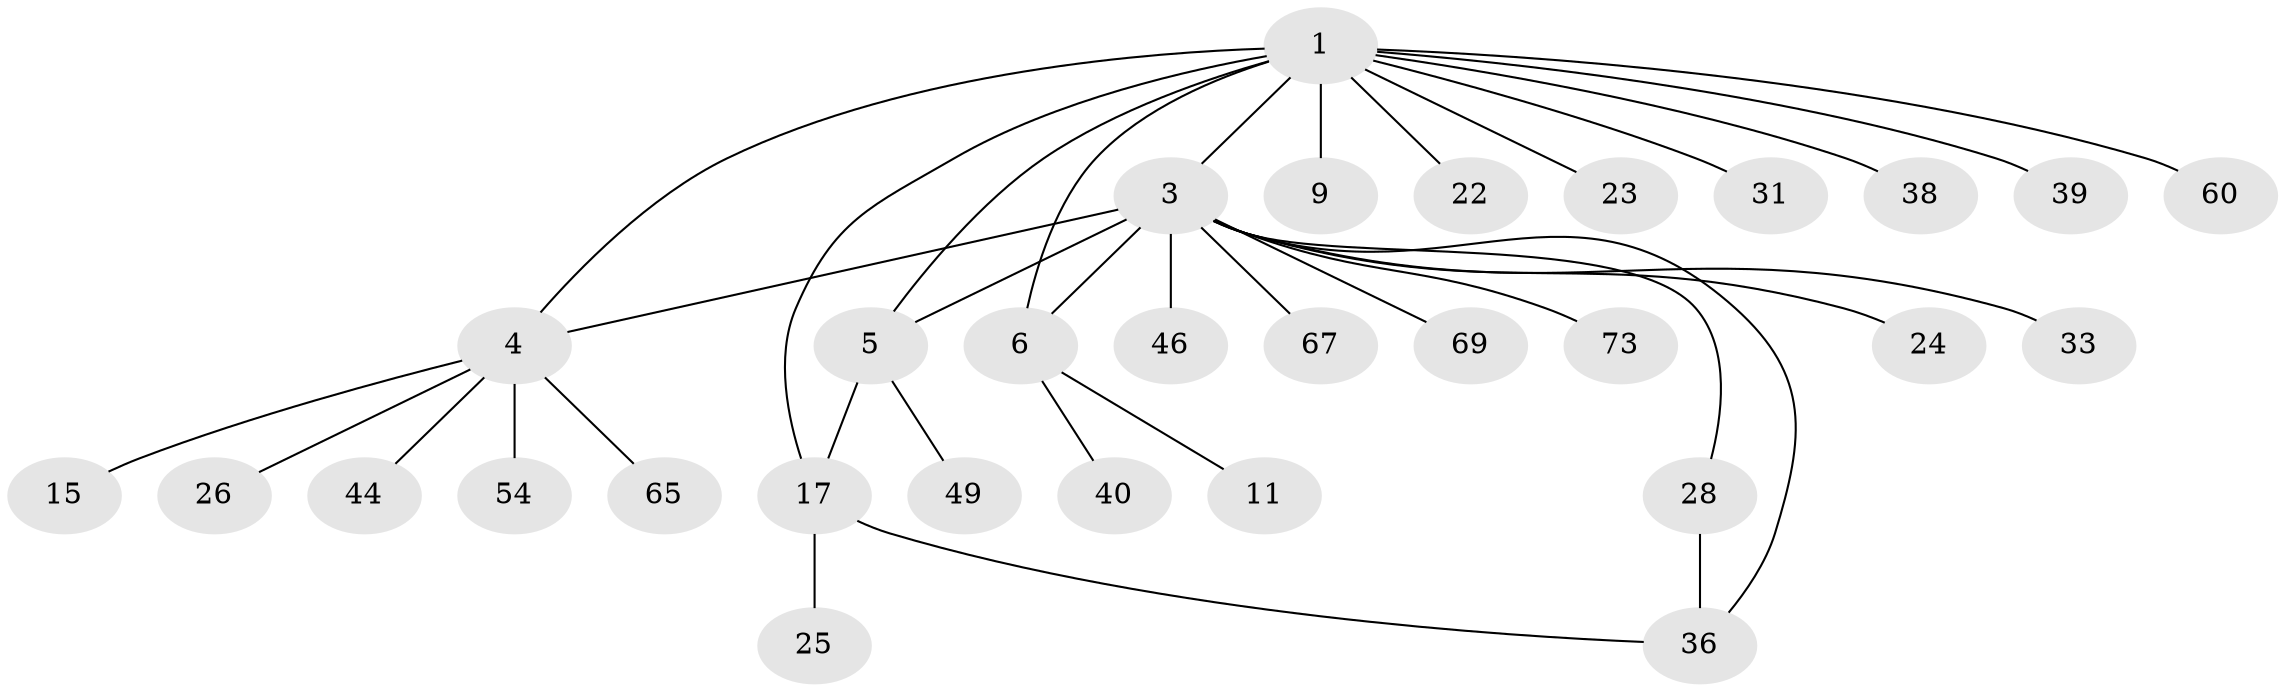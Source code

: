 // original degree distribution, {12: 0.013333333333333334, 5: 0.06666666666666667, 13: 0.013333333333333334, 7: 0.013333333333333334, 4: 0.02666666666666667, 2: 0.29333333333333333, 1: 0.5066666666666667, 3: 0.06666666666666667}
// Generated by graph-tools (version 1.1) at 2025/18/03/04/25 18:18:05]
// undirected, 30 vertices, 35 edges
graph export_dot {
graph [start="1"]
  node [color=gray90,style=filled];
  1 [super="+10+2+16"];
  3;
  4;
  5 [super="+8+20+7"];
  6 [super="+30+27+37"];
  9;
  11;
  15;
  17 [super="+19+53+21"];
  22 [super="+57"];
  23;
  24 [super="+55"];
  25;
  26 [super="+41"];
  28 [super="+45"];
  31 [super="+42"];
  33;
  36 [super="+63+71"];
  38 [super="+47+48"];
  39;
  40 [super="+43"];
  44;
  46 [super="+70"];
  49;
  54;
  60 [super="+74"];
  65;
  67;
  69;
  73;
  1 -- 3 [weight=2];
  1 -- 5;
  1 -- 9;
  1 -- 22;
  1 -- 23;
  1 -- 31;
  1 -- 38;
  1 -- 39;
  1 -- 17;
  1 -- 60;
  1 -- 6;
  1 -- 4;
  3 -- 4;
  3 -- 6;
  3 -- 24;
  3 -- 28;
  3 -- 33;
  3 -- 36;
  3 -- 46;
  3 -- 67;
  3 -- 69;
  3 -- 73;
  3 -- 5;
  4 -- 15;
  4 -- 26;
  4 -- 44;
  4 -- 54;
  4 -- 65;
  5 -- 49;
  5 -- 17;
  6 -- 11;
  6 -- 40;
  17 -- 36;
  17 -- 25;
  28 -- 36;
}
